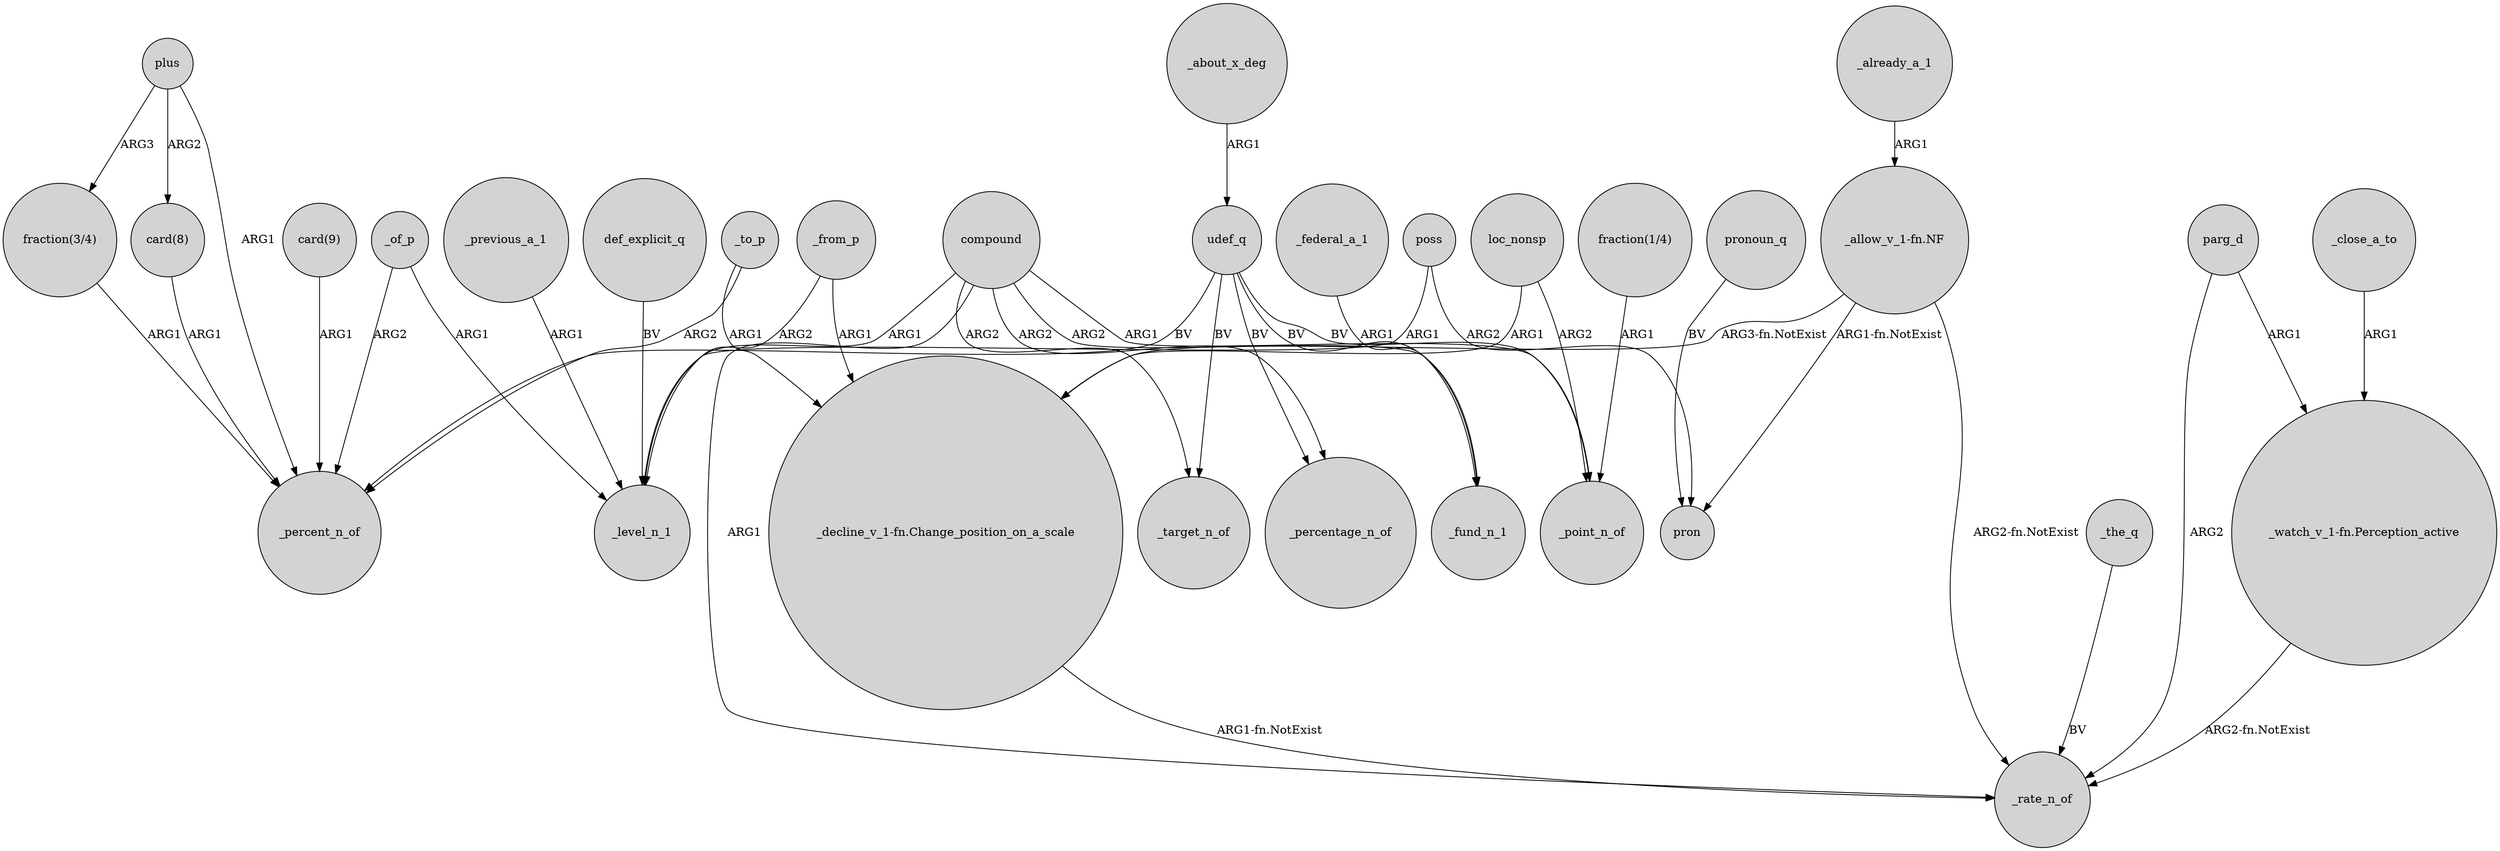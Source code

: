 digraph {
	node [shape=circle style=filled]
	plus -> "card(8)" [label=ARG2]
	udef_q -> _target_n_of [label=BV]
	"card(9)" -> _percent_n_of [label=ARG1]
	loc_nonsp -> _point_n_of [label=ARG2]
	"_allow_v_1-fn.NF" -> pron [label="ARG1-fn.NotExist"]
	poss -> pron [label=ARG2]
	loc_nonsp -> "_decline_v_1-fn.Change_position_on_a_scale" [label=ARG1]
	poss -> _level_n_1 [label=ARG1]
	_from_p -> _level_n_1 [label=ARG2]
	compound -> _percentage_n_of [label=ARG2]
	compound -> _rate_n_of [label=ARG1]
	plus -> _percent_n_of [label=ARG1]
	compound -> _fund_n_1 [label=ARG2]
	_about_x_deg -> udef_q [label=ARG1]
	_the_q -> _rate_n_of [label=BV]
	_already_a_1 -> "_allow_v_1-fn.NF" [label=ARG1]
	_from_p -> "_decline_v_1-fn.Change_position_on_a_scale" [label=ARG1]
	"_allow_v_1-fn.NF" -> "_decline_v_1-fn.Change_position_on_a_scale" [label="ARG3-fn.NotExist"]
	pronoun_q -> pron [label=BV]
	compound -> _point_n_of [label=ARG1]
	_of_p -> _percent_n_of [label=ARG2]
	"_allow_v_1-fn.NF" -> _rate_n_of [label="ARG2-fn.NotExist"]
	udef_q -> _percentage_n_of [label=BV]
	_of_p -> _level_n_1 [label=ARG1]
	"_watch_v_1-fn.Perception_active" -> _rate_n_of [label="ARG2-fn.NotExist"]
	udef_q -> _fund_n_1 [label=BV]
	parg_d -> "_watch_v_1-fn.Perception_active" [label=ARG1]
	"_decline_v_1-fn.Change_position_on_a_scale" -> _rate_n_of [label="ARG1-fn.NotExist"]
	"fraction(1/4)" -> _point_n_of [label=ARG1]
	_to_p -> _percent_n_of [label=ARG2]
	_federal_a_1 -> _fund_n_1 [label=ARG1]
	"card(8)" -> _percent_n_of [label=ARG1]
	def_explicit_q -> _level_n_1 [label=BV]
	compound -> _target_n_of [label=ARG2]
	udef_q -> _percent_n_of [label=BV]
	"fraction(3/4)" -> _percent_n_of [label=ARG1]
	compound -> _level_n_1 [label=ARG1]
	_to_p -> "_decline_v_1-fn.Change_position_on_a_scale" [label=ARG1]
	parg_d -> _rate_n_of [label=ARG2]
	_previous_a_1 -> _level_n_1 [label=ARG1]
	_close_a_to -> "_watch_v_1-fn.Perception_active" [label=ARG1]
	udef_q -> _point_n_of [label=BV]
	plus -> "fraction(3/4)" [label=ARG3]
}
